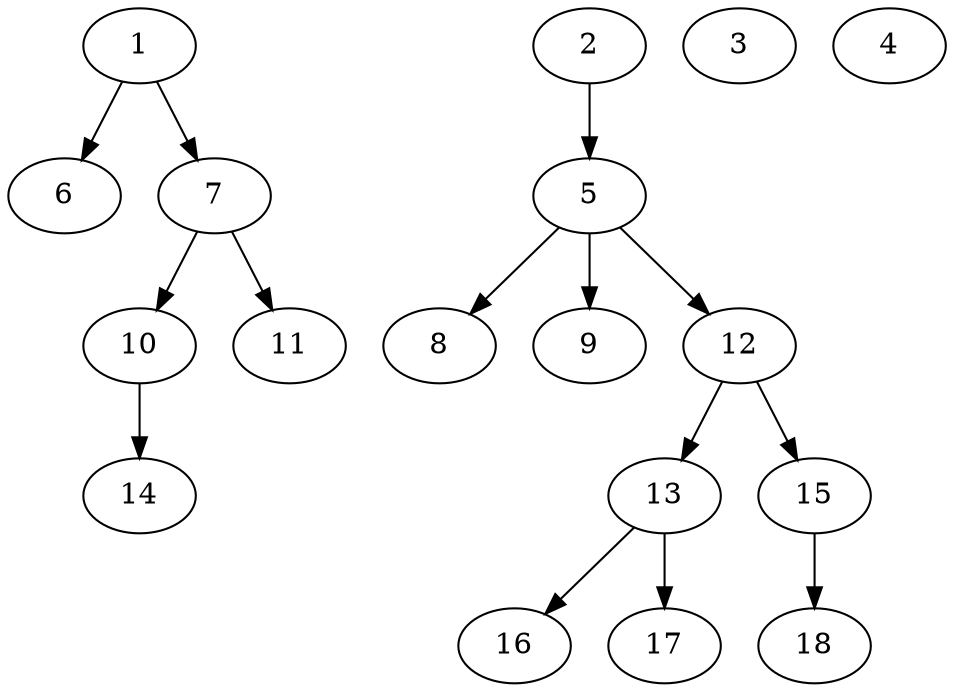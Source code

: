 // DAG (tier=1-easy, mode=compute, n=18, ccr=0.283, fat=0.491, density=0.225, regular=0.660, jump=0.030, mindata=262144, maxdata=2097152)
// DAG automatically generated by daggen at Sun Aug 24 16:33:32 2025
// /home/ermia/Project/Environments/daggen/bin/daggen --dot --ccr 0.283 --fat 0.491 --regular 0.660 --density 0.225 --jump 0.030 --mindata 262144 --maxdata 2097152 -n 18 
digraph G {
  1 [size="152579648998838", alpha="0.19", expect_size="76289824499419"]
  1 -> 6 [size ="15062584524800"]
  1 -> 7 [size ="15062584524800"]
  2 [size="5100385591921475584", alpha="0.02", expect_size="2550192795960737792"]
  2 -> 5 [size ="23704201330688"]
  3 [size="2278291306184704000", alpha="0.12", expect_size="1139145653092352000"]
  4 [size="44091731607552000", alpha="0.02", expect_size="22045865803776000"]
  5 [size="54001348473786792", alpha="0.04", expect_size="27000674236893396"]
  5 -> 8 [size ="20888338563072"]
  5 -> 9 [size ="20888338563072"]
  5 -> 12 [size ="20888338563072"]
  6 [size="1186053226900567", alpha="0.19", expect_size="593026613450283"]
  7 [size="2137675566193573888", alpha="0.18", expect_size="1068837783096786944"]
  7 -> 10 [size ="13275509030912"]
  7 -> 11 [size ="13275509030912"]
  8 [size="1064107109622218752", alpha="0.00", expect_size="532053554811109376"]
  9 [size="68853090548702272", alpha="0.13", expect_size="34426545274351136"]
  10 [size="44249512460098800", alpha="0.11", expect_size="22124756230049400"]
  10 -> 14 [size ="34841613565952"]
  11 [size="7411407660605505536", alpha="0.19", expect_size="3705703830302752768"]
  12 [size="22395793461730920", alpha="0.04", expect_size="11197896730865460"]
  12 -> 13 [size ="10410228973568"]
  12 -> 15 [size ="10410228973568"]
  13 [size="244271176144830", alpha="0.10", expect_size="122135588072415"]
  13 -> 16 [size ="23338986504192"]
  13 -> 17 [size ="23338986504192"]
  14 [size="85463989238993920", alpha="0.11", expect_size="42731994619496960"]
  15 [size="4266631854042722", alpha="0.17", expect_size="2133315927021361"]
  15 -> 18 [size ="8338351849472"]
  16 [size="71757217309348152", alpha="0.15", expect_size="35878608654674076"]
  17 [size="54985295307602632", alpha="0.16", expect_size="27492647653801316"]
  18 [size="2016846623016946", alpha="0.02", expect_size="1008423311508473"]
}